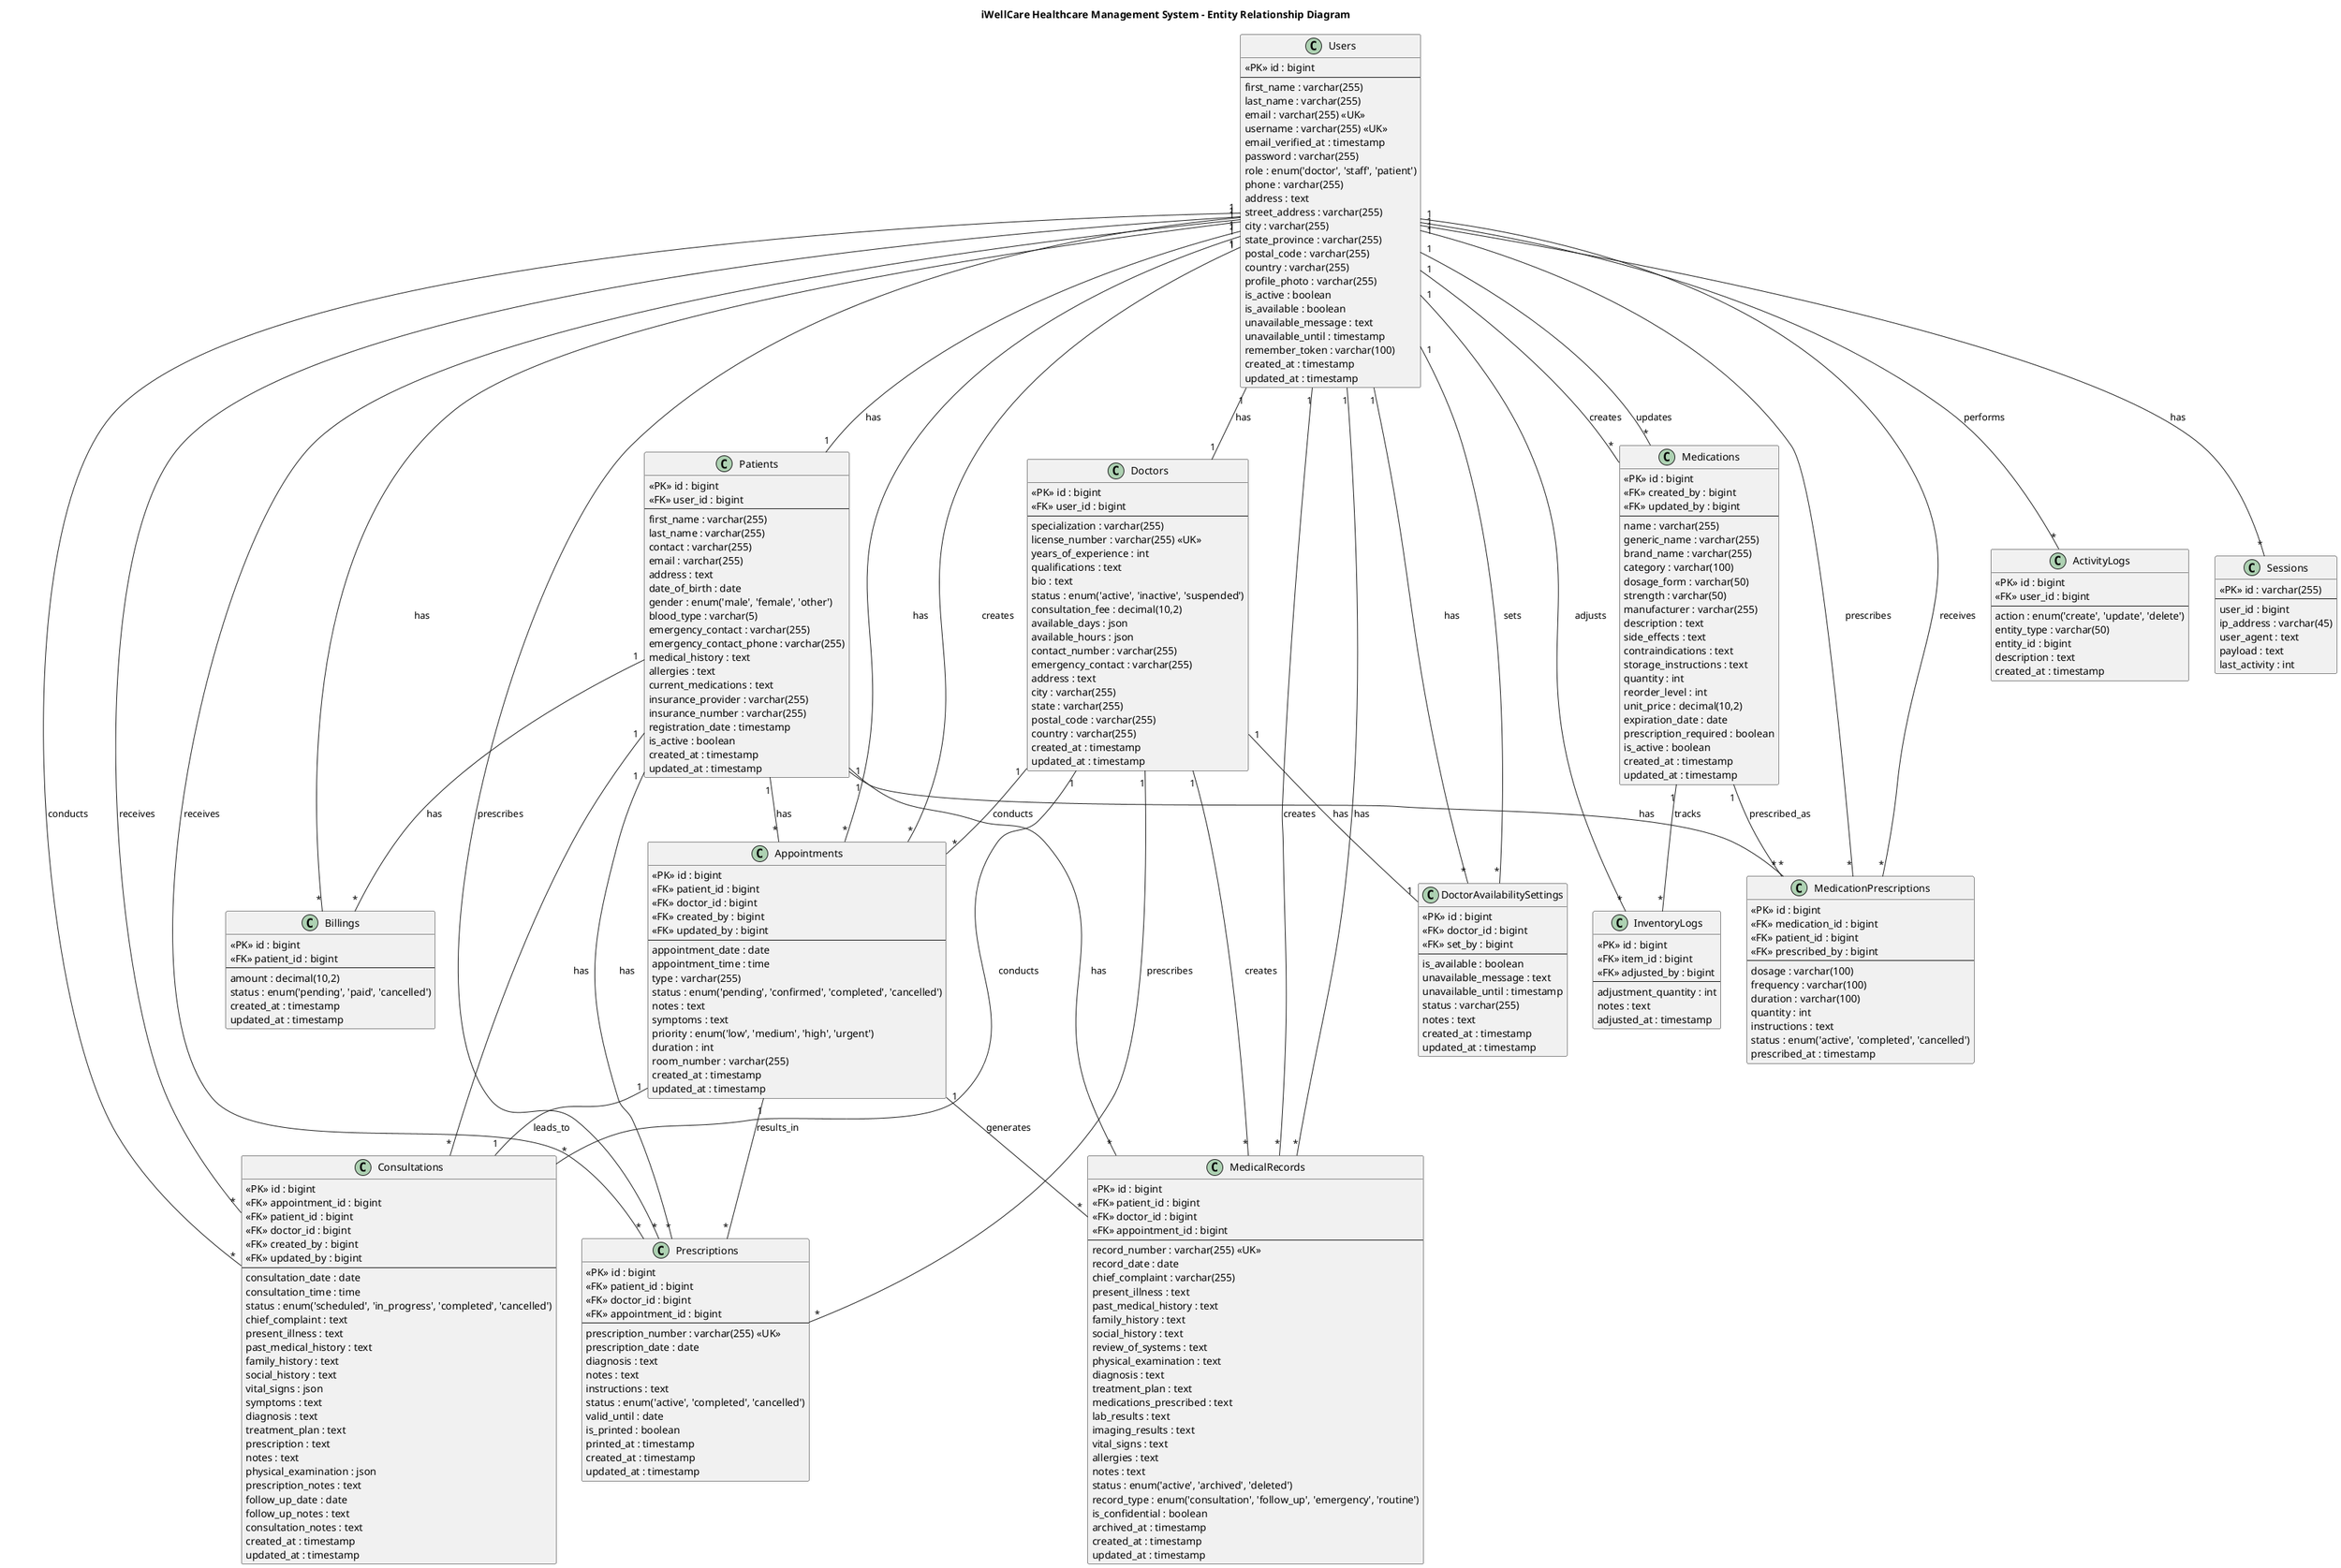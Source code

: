 @startuml iWellCare_ERD_Diagram

!define ENTITY class
!define PK <<PK>>
!define FK <<FK>>
!define UK <<UK>>

title iWellCare Healthcare Management System - Entity Relationship Diagram

' Users Entity (Core authentication and user management)
ENTITY Users {
    PK id : bigint
    --
    first_name : varchar(255)
    last_name : varchar(255)
    email : varchar(255) UK
    username : varchar(255) UK
    email_verified_at : timestamp
    password : varchar(255)
    role : enum('doctor', 'staff', 'patient')
    phone : varchar(255)
    address : text
    street_address : varchar(255)
    city : varchar(255)
    state_province : varchar(255)
    postal_code : varchar(255)
    country : varchar(255)
    profile_photo : varchar(255)
    is_active : boolean
    is_available : boolean
    unavailable_message : text
    unavailable_until : timestamp
    remember_token : varchar(100)
    created_at : timestamp
    updated_at : timestamp
}

' Patients Entity
ENTITY Patients {
    PK id : bigint
    FK user_id : bigint
    --
    first_name : varchar(255)
    last_name : varchar(255)
    contact : varchar(255)
    email : varchar(255)
    address : text
    date_of_birth : date
    gender : enum('male', 'female', 'other')
    blood_type : varchar(5)
    emergency_contact : varchar(255)
    emergency_contact_phone : varchar(255)
    medical_history : text
    allergies : text
    current_medications : text
    insurance_provider : varchar(255)
    insurance_number : varchar(255)
    registration_date : timestamp
    is_active : boolean
    created_at : timestamp
    updated_at : timestamp
}

' Doctors Entity
ENTITY Doctors {
    PK id : bigint
    FK user_id : bigint
    --
    specialization : varchar(255)
    license_number : varchar(255) UK
    years_of_experience : int
    qualifications : text
    bio : text
    status : enum('active', 'inactive', 'suspended')
    consultation_fee : decimal(10,2)
    available_days : json
    available_hours : json
    contact_number : varchar(255)
    emergency_contact : varchar(255)
    address : text
    city : varchar(255)
    state : varchar(255)
    postal_code : varchar(255)
    country : varchar(255)
    created_at : timestamp
    updated_at : timestamp
}

' Appointments Entity
ENTITY Appointments {
    PK id : bigint
    FK patient_id : bigint
    FK doctor_id : bigint
    FK created_by : bigint
    FK updated_by : bigint
    --
    appointment_date : date
    appointment_time : time
    type : varchar(255)
    status : enum('pending', 'confirmed', 'completed', 'cancelled')
    notes : text
    symptoms : text
    priority : enum('low', 'medium', 'high', 'urgent')
    duration : int
    room_number : varchar(255)
    created_at : timestamp
    updated_at : timestamp
}

' Consultations Entity
ENTITY Consultations {
    PK id : bigint
    FK appointment_id : bigint
    FK patient_id : bigint
    FK doctor_id : bigint
    FK created_by : bigint
    FK updated_by : bigint
    --
    consultation_date : date
    consultation_time : time
    status : enum('scheduled', 'in_progress', 'completed', 'cancelled')
    chief_complaint : text
    present_illness : text
    past_medical_history : text
    family_history : text
    social_history : text
    vital_signs : json
    symptoms : text
    diagnosis : text
    treatment_plan : text
    prescription : text
    notes : text
    physical_examination : json
    prescription_notes : text
    follow_up_date : date
    follow_up_notes : text
    consultation_notes : text
    created_at : timestamp
    updated_at : timestamp
}

' Prescriptions Entity
ENTITY Prescriptions {
    PK id : bigint
    FK patient_id : bigint
    FK doctor_id : bigint
    FK appointment_id : bigint
    --
    prescription_number : varchar(255) UK
    prescription_date : date
    diagnosis : text
    notes : text
    instructions : text
    status : enum('active', 'completed', 'cancelled')
    valid_until : date
    is_printed : boolean
    printed_at : timestamp
    created_at : timestamp
    updated_at : timestamp
}

' Medical Records Entity
ENTITY MedicalRecords {
    PK id : bigint
    FK patient_id : bigint
    FK doctor_id : bigint
    FK appointment_id : bigint
    --
    record_number : varchar(255) UK
    record_date : date
    chief_complaint : varchar(255)
    present_illness : text
    past_medical_history : text
    family_history : text
    social_history : text
    review_of_systems : text
    physical_examination : text
    diagnosis : text
    treatment_plan : text
    medications_prescribed : text
    lab_results : text
    imaging_results : text
    vital_signs : text
    allergies : text
    notes : text
    status : enum('active', 'archived', 'deleted')
    record_type : enum('consultation', 'follow_up', 'emergency', 'routine')
    is_confidential : boolean
    archived_at : timestamp
    created_at : timestamp
    updated_at : timestamp
}

' Doctor Availability Settings Entity
ENTITY DoctorAvailabilitySettings {
    PK id : bigint
    FK doctor_id : bigint
    FK set_by : bigint
    --
    is_available : boolean
    unavailable_message : text
    unavailable_until : timestamp
    status : varchar(255)
    notes : text
    created_at : timestamp
    updated_at : timestamp
}

' Billing Entity
ENTITY Billings {
    PK id : bigint
    FK patient_id : bigint
    --
    amount : decimal(10,2)
    status : enum('pending', 'paid', 'cancelled')
    created_at : timestamp
    updated_at : timestamp
}

' Medications Entity
ENTITY Medications {
    PK id : bigint
    FK created_by : bigint
    FK updated_by : bigint
    --
    name : varchar(255)
    generic_name : varchar(255)
    brand_name : varchar(255)
    category : varchar(100)
    dosage_form : varchar(50)
    strength : varchar(50)
    manufacturer : varchar(255)
    description : text
    side_effects : text
    contraindications : text
    storage_instructions : text
    quantity : int
    reorder_level : int
    unit_price : decimal(10,2)
    expiration_date : date
    prescription_required : boolean
    is_active : boolean
    created_at : timestamp
    updated_at : timestamp
}

' Inventory Logs Entity
ENTITY InventoryLogs {
    PK id : bigint
    FK item_id : bigint
    FK adjusted_by : bigint
    --
    adjustment_quantity : int
    notes : text
    adjusted_at : timestamp
}

' Medication Prescriptions Entity
ENTITY MedicationPrescriptions {
    PK id : bigint
    FK medication_id : bigint
    FK patient_id : bigint
    FK prescribed_by : bigint
    --
    dosage : varchar(100)
    frequency : varchar(100)
    duration : varchar(100)
    quantity : int
    instructions : text
    status : enum('active', 'completed', 'cancelled')
    prescribed_at : timestamp
}

' Activity Logs Entity
ENTITY ActivityLogs {
    PK id : bigint
    FK user_id : bigint
    --
    action : enum('create', 'update', 'delete')
    entity_type : varchar(50)
    entity_id : bigint
    description : text
    created_at : timestamp
}

' Sessions Entity
ENTITY Sessions {
    PK id : varchar(255)
    --
    user_id : bigint
    ip_address : varchar(45)
    user_agent : text
    payload : text
    last_activity : int
}

' Relationships

' Users to Patients (1:1)
Users "1" -- "1" Patients : "has"

' Users to Doctors (1:1)
Users "1" -- "1" Doctors : "has"

' Users to Appointments (1:* as doctor)
Users "1" -- "*" Appointments : "creates"

' Users to Appointments (1:* as patient)
Users "1" -- "*" Appointments : "has"

' Users to Consultations (1:* as doctor)
Users "1" -- "*" Consultations : "conducts"

' Users to Consultations (1:* as patient)
Users "1" -- "*" Consultations : "receives"

' Users to Prescriptions (1:* as doctor)
Users "1" -- "*" Prescriptions : "prescribes"

' Users to Prescriptions (1:* as patient)
Users "1" -- "*" Prescriptions : "receives"

' Users to Medical Records (1:* as doctor)
Users "1" -- "*" MedicalRecords : "creates"

' Users to Medical Records (1:* as patient)
Users "1" -- "*" MedicalRecords : "has"

' Users to Doctor Availability Settings (1:* as doctor)
Users "1" -- "*" DoctorAvailabilitySettings : "has"

' Users to Doctor Availability Settings (1:* as set_by)
Users "1" -- "*" DoctorAvailabilitySettings : "sets"

' Users to Billings (1:* as patient)
Users "1" -- "*" Billings : "has"

' Users to Medications (1:* as created_by)
Users "1" -- "*" Medications : "creates"

' Users to Medications (1:* as updated_by)
Users "1" -- "*" Medications : "updates"

' Users to Inventory Logs (1:* as adjusted_by)
Users "1" -- "*" InventoryLogs : "adjusts"

' Users to Medication Prescriptions (1:* as prescribed_by)
Users "1" -- "*" MedicationPrescriptions : "prescribes"

' Users to Medication Prescriptions (1:* as patient)
Users "1" -- "*" MedicationPrescriptions : "receives"

' Users to Activity Logs (1:*)
Users "1" -- "*" ActivityLogs : "performs"

' Patients to Appointments (1:*)
Patients "1" -- "*" Appointments : "has"

' Patients to Consultations (1:*)
Patients "1" -- "*" Consultations : "has"

' Patients to Prescriptions (1:*)
Patients "1" -- "*" Prescriptions : "has"

' Patients to Medical Records (1:*)
Patients "1" -- "*" MedicalRecords : "has"

' Patients to Billings (1:*)
Patients "1" -- "*" Billings : "has"

' Patients to Medication Prescriptions (1:*)
Patients "1" -- "*" MedicationPrescriptions : "has"

' Doctors to Appointments (1:*)
Doctors "1" -- "*" Appointments : "conducts"

' Doctors to Consultations (1:*)
Doctors "1" -- "*" Consultations : "conducts"

' Doctors to Prescriptions (1:*)
Doctors "1" -- "*" Prescriptions : "prescribes"

' Doctors to Medical Records (1:*)
Doctors "1" -- "*" MedicalRecords : "creates"

' Doctors to Doctor Availability Settings (1:1)
Doctors "1" -- "1" DoctorAvailabilitySettings : "has"

' Appointments to Consultations (1:1)
Appointments "1" -- "1" Consultations : "leads_to"

' Appointments to Prescriptions (1:*)
Appointments "1" -- "*" Prescriptions : "results_in"

' Appointments to Medical Records (1:*)
Appointments "1" -- "*" MedicalRecords : "generates"

' Medications to Inventory Logs (1:*)
Medications "1" -- "*" InventoryLogs : "tracks"

' Medications to Medication Prescriptions (1:*)
Medications "1" -- "*" MedicationPrescriptions : "prescribed_as"

' Users to Sessions (1:*)
Users "1" -- "*" Sessions : "has"

@enduml 